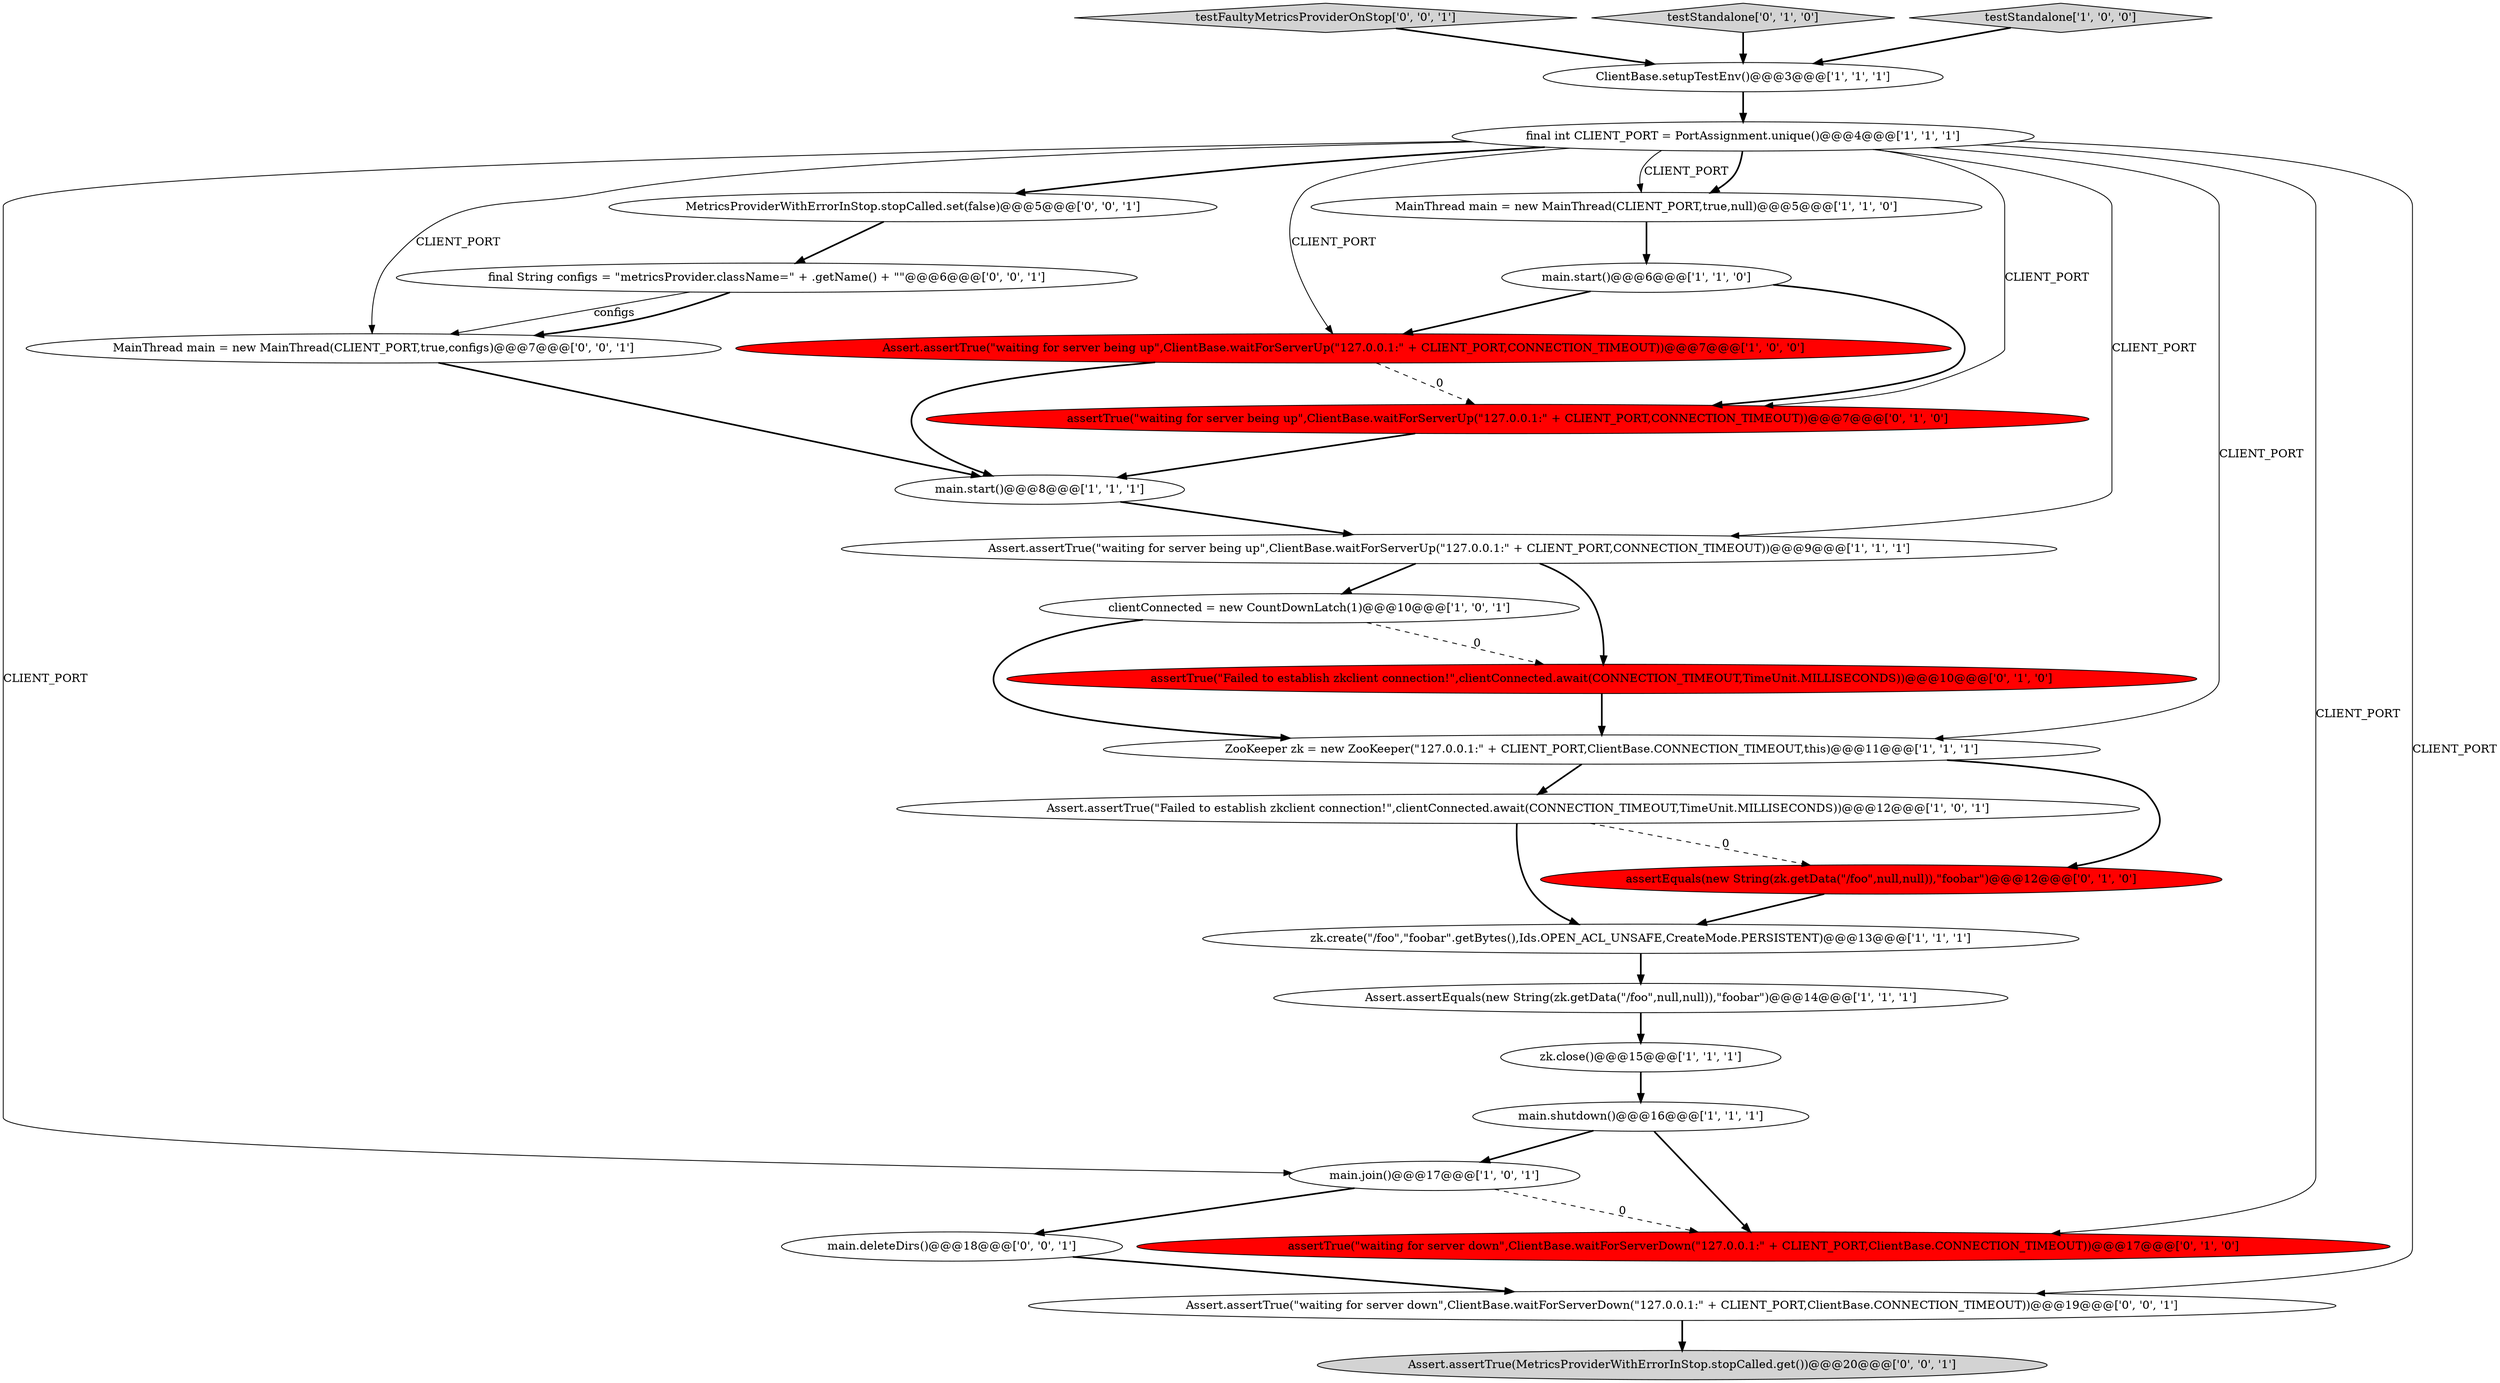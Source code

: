 digraph {
12 [style = filled, label = "clientConnected = new CountDownLatch(1)@@@10@@@['1', '0', '1']", fillcolor = white, shape = ellipse image = "AAA0AAABBB1BBB"];
15 [style = filled, label = "final int CLIENT_PORT = PortAssignment.unique()@@@4@@@['1', '1', '1']", fillcolor = white, shape = ellipse image = "AAA0AAABBB1BBB"];
21 [style = filled, label = "testFaultyMetricsProviderOnStop['0', '0', '1']", fillcolor = lightgray, shape = diamond image = "AAA0AAABBB3BBB"];
8 [style = filled, label = "Assert.assertTrue(\"waiting for server being up\",ClientBase.waitForServerUp(\"127.0.0.1:\" + CLIENT_PORT,CONNECTION_TIMEOUT))@@@7@@@['1', '0', '0']", fillcolor = red, shape = ellipse image = "AAA1AAABBB1BBB"];
4 [style = filled, label = "Assert.assertEquals(new String(zk.getData(\"/foo\",null,null)),\"foobar\")@@@14@@@['1', '1', '1']", fillcolor = white, shape = ellipse image = "AAA0AAABBB1BBB"];
5 [style = filled, label = "main.shutdown()@@@16@@@['1', '1', '1']", fillcolor = white, shape = ellipse image = "AAA0AAABBB1BBB"];
3 [style = filled, label = "Assert.assertTrue(\"Failed to establish zkclient connection!\",clientConnected.await(CONNECTION_TIMEOUT,TimeUnit.MILLISECONDS))@@@12@@@['1', '0', '1']", fillcolor = white, shape = ellipse image = "AAA0AAABBB1BBB"];
23 [style = filled, label = "main.deleteDirs()@@@18@@@['0', '0', '1']", fillcolor = white, shape = ellipse image = "AAA0AAABBB3BBB"];
22 [style = filled, label = "Assert.assertTrue(MetricsProviderWithErrorInStop.stopCalled.get())@@@20@@@['0', '0', '1']", fillcolor = lightgray, shape = ellipse image = "AAA0AAABBB3BBB"];
27 [style = filled, label = "final String configs = \"metricsProvider.className=\" + .getName() + \"\"@@@6@@@['0', '0', '1']", fillcolor = white, shape = ellipse image = "AAA0AAABBB3BBB"];
9 [style = filled, label = "Assert.assertTrue(\"waiting for server being up\",ClientBase.waitForServerUp(\"127.0.0.1:\" + CLIENT_PORT,CONNECTION_TIMEOUT))@@@9@@@['1', '1', '1']", fillcolor = white, shape = ellipse image = "AAA0AAABBB1BBB"];
10 [style = filled, label = "main.start()@@@6@@@['1', '1', '0']", fillcolor = white, shape = ellipse image = "AAA0AAABBB1BBB"];
18 [style = filled, label = "assertEquals(new String(zk.getData(\"/foo\",null,null)),\"foobar\")@@@12@@@['0', '1', '0']", fillcolor = red, shape = ellipse image = "AAA1AAABBB2BBB"];
6 [style = filled, label = "main.join()@@@17@@@['1', '0', '1']", fillcolor = white, shape = ellipse image = "AAA0AAABBB1BBB"];
17 [style = filled, label = "testStandalone['0', '1', '0']", fillcolor = lightgray, shape = diamond image = "AAA0AAABBB2BBB"];
13 [style = filled, label = "ClientBase.setupTestEnv()@@@3@@@['1', '1', '1']", fillcolor = white, shape = ellipse image = "AAA0AAABBB1BBB"];
11 [style = filled, label = "ZooKeeper zk = new ZooKeeper(\"127.0.0.1:\" + CLIENT_PORT,ClientBase.CONNECTION_TIMEOUT,this)@@@11@@@['1', '1', '1']", fillcolor = white, shape = ellipse image = "AAA0AAABBB1BBB"];
0 [style = filled, label = "main.start()@@@8@@@['1', '1', '1']", fillcolor = white, shape = ellipse image = "AAA0AAABBB1BBB"];
25 [style = filled, label = "MainThread main = new MainThread(CLIENT_PORT,true,configs)@@@7@@@['0', '0', '1']", fillcolor = white, shape = ellipse image = "AAA0AAABBB3BBB"];
1 [style = filled, label = "zk.create(\"/foo\",\"foobar\".getBytes(),Ids.OPEN_ACL_UNSAFE,CreateMode.PERSISTENT)@@@13@@@['1', '1', '1']", fillcolor = white, shape = ellipse image = "AAA0AAABBB1BBB"];
26 [style = filled, label = "MetricsProviderWithErrorInStop.stopCalled.set(false)@@@5@@@['0', '0', '1']", fillcolor = white, shape = ellipse image = "AAA0AAABBB3BBB"];
14 [style = filled, label = "MainThread main = new MainThread(CLIENT_PORT,true,null)@@@5@@@['1', '1', '0']", fillcolor = white, shape = ellipse image = "AAA0AAABBB1BBB"];
20 [style = filled, label = "assertTrue(\"waiting for server being up\",ClientBase.waitForServerUp(\"127.0.0.1:\" + CLIENT_PORT,CONNECTION_TIMEOUT))@@@7@@@['0', '1', '0']", fillcolor = red, shape = ellipse image = "AAA1AAABBB2BBB"];
24 [style = filled, label = "Assert.assertTrue(\"waiting for server down\",ClientBase.waitForServerDown(\"127.0.0.1:\" + CLIENT_PORT,ClientBase.CONNECTION_TIMEOUT))@@@19@@@['0', '0', '1']", fillcolor = white, shape = ellipse image = "AAA0AAABBB3BBB"];
16 [style = filled, label = "assertTrue(\"waiting for server down\",ClientBase.waitForServerDown(\"127.0.0.1:\" + CLIENT_PORT,ClientBase.CONNECTION_TIMEOUT))@@@17@@@['0', '1', '0']", fillcolor = red, shape = ellipse image = "AAA1AAABBB2BBB"];
19 [style = filled, label = "assertTrue(\"Failed to establish zkclient connection!\",clientConnected.await(CONNECTION_TIMEOUT,TimeUnit.MILLISECONDS))@@@10@@@['0', '1', '0']", fillcolor = red, shape = ellipse image = "AAA1AAABBB2BBB"];
7 [style = filled, label = "testStandalone['1', '0', '0']", fillcolor = lightgray, shape = diamond image = "AAA0AAABBB1BBB"];
2 [style = filled, label = "zk.close()@@@15@@@['1', '1', '1']", fillcolor = white, shape = ellipse image = "AAA0AAABBB1BBB"];
7->13 [style = bold, label=""];
25->0 [style = bold, label=""];
15->6 [style = solid, label="CLIENT_PORT"];
1->4 [style = bold, label=""];
0->9 [style = bold, label=""];
10->20 [style = bold, label=""];
15->8 [style = solid, label="CLIENT_PORT"];
15->14 [style = bold, label=""];
3->1 [style = bold, label=""];
15->24 [style = solid, label="CLIENT_PORT"];
6->23 [style = bold, label=""];
3->18 [style = dashed, label="0"];
20->0 [style = bold, label=""];
12->11 [style = bold, label=""];
8->20 [style = dashed, label="0"];
15->25 [style = solid, label="CLIENT_PORT"];
14->10 [style = bold, label=""];
15->16 [style = solid, label="CLIENT_PORT"];
19->11 [style = bold, label=""];
15->14 [style = solid, label="CLIENT_PORT"];
27->25 [style = solid, label="configs"];
4->2 [style = bold, label=""];
24->22 [style = bold, label=""];
11->18 [style = bold, label=""];
15->26 [style = bold, label=""];
8->0 [style = bold, label=""];
5->16 [style = bold, label=""];
26->27 [style = bold, label=""];
23->24 [style = bold, label=""];
6->16 [style = dashed, label="0"];
5->6 [style = bold, label=""];
10->8 [style = bold, label=""];
18->1 [style = bold, label=""];
21->13 [style = bold, label=""];
11->3 [style = bold, label=""];
12->19 [style = dashed, label="0"];
15->9 [style = solid, label="CLIENT_PORT"];
9->19 [style = bold, label=""];
15->20 [style = solid, label="CLIENT_PORT"];
17->13 [style = bold, label=""];
13->15 [style = bold, label=""];
9->12 [style = bold, label=""];
15->11 [style = solid, label="CLIENT_PORT"];
27->25 [style = bold, label=""];
2->5 [style = bold, label=""];
}
